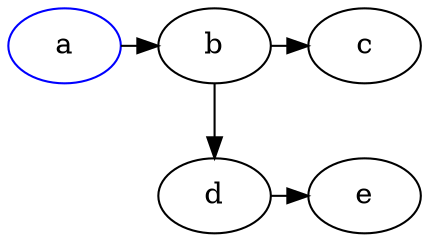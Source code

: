 # 演示rank的作用

digraph {
    "a" [color=blue]
    "a" -> b -> c;
    b -> d;
    d -> e;

    { rank=same; a b c};
    { rank=same; d e};
}
